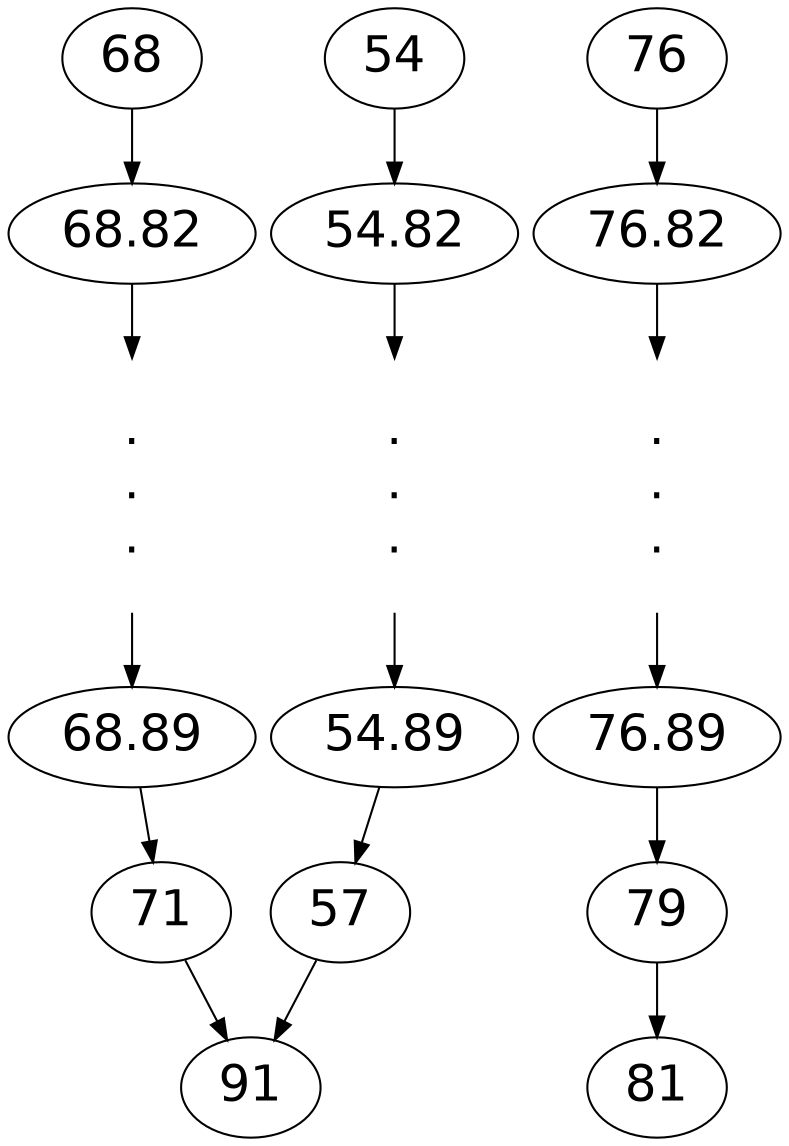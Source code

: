 digraph average
{
	size="7.5,10"; 
	ratio=auto;
	nodesep=0.1;
	
	node[fontname="Helvetica",fontsize=24];
	
	elipse54[label=".\n.\n.",color=white];
	elipse68[label=".\n.\n.",color=white];
	elipse76[label=".\n.\n.",color=white];

	{54} -> {54.82};
	{54.82 -> elipse54 -> 54.89};
	{54.89} -> {57}

	{68} -> {68.82};
	{68.82 -> elipse68 -> 68.89};
	{68.89} -> {71}

	{76} -> {76.82};
	{76.82 -> elipse76 -> 76.89};
	{76.89} -> {79}

	{57 ; 71} -> 91;
	{79} -> 81;
}
